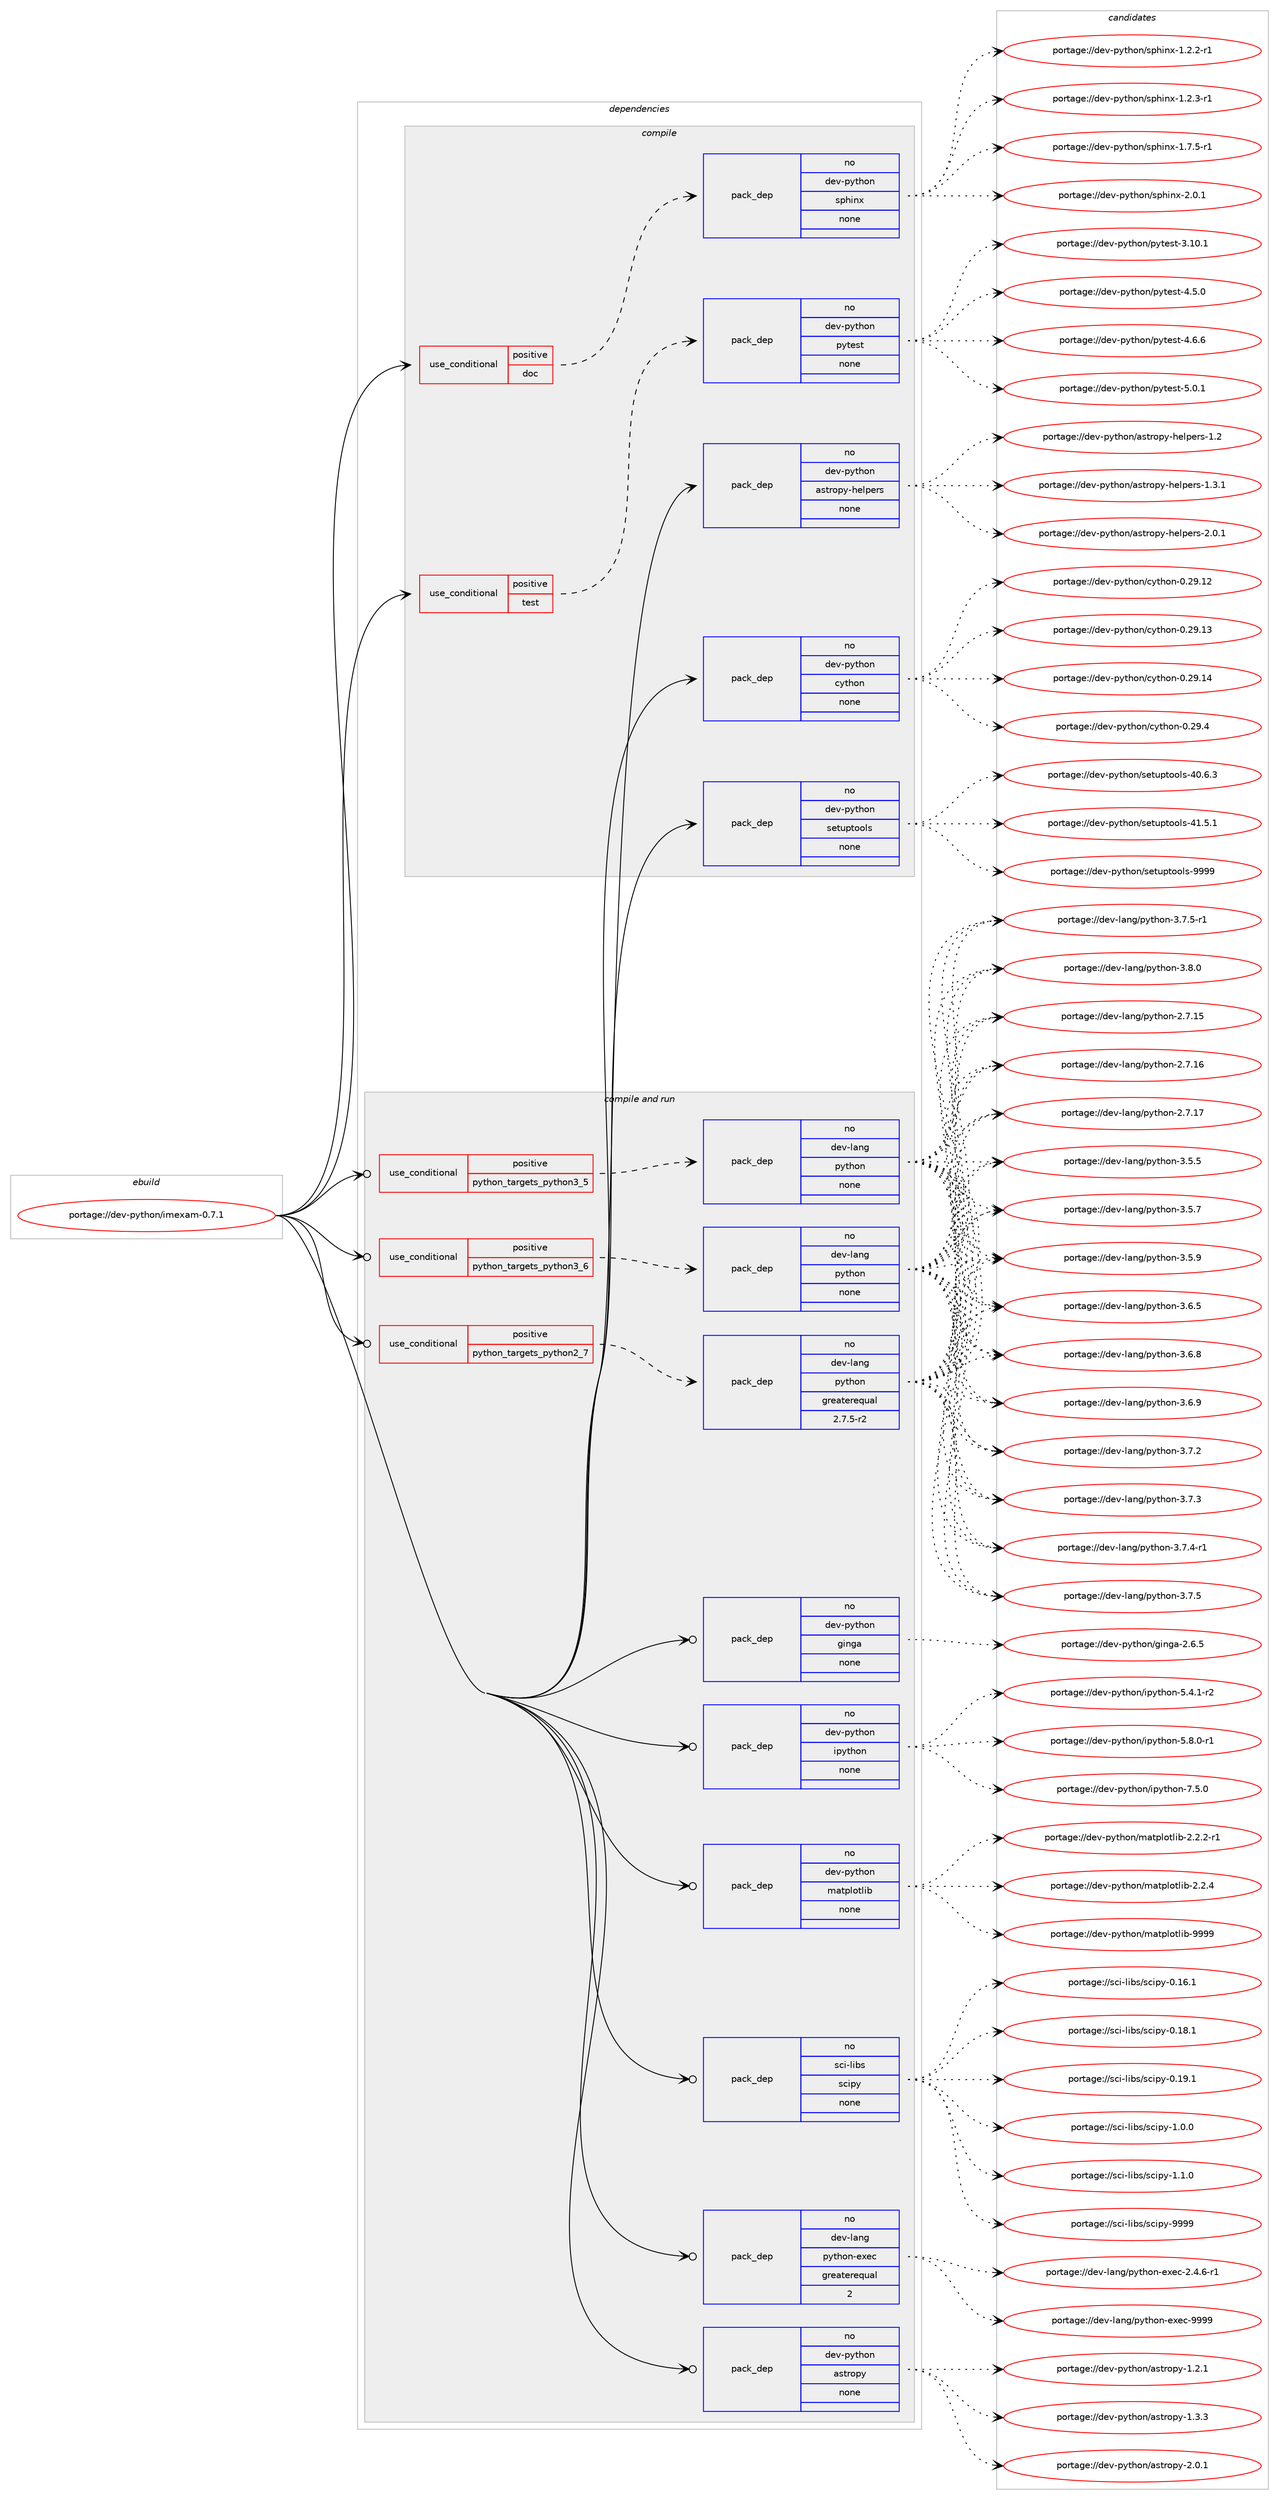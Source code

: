 digraph prolog {

# *************
# Graph options
# *************

newrank=true;
concentrate=true;
compound=true;
graph [rankdir=LR,fontname=Helvetica,fontsize=10,ranksep=1.5];#, ranksep=2.5, nodesep=0.2];
edge  [arrowhead=vee];
node  [fontname=Helvetica,fontsize=10];

# **********
# The ebuild
# **********

subgraph cluster_leftcol {
color=gray;
rank=same;
label=<<i>ebuild</i>>;
id [label="portage://dev-python/imexam-0.7.1", color=red, width=4, href="../dev-python/imexam-0.7.1.svg"];
}

# ****************
# The dependencies
# ****************

subgraph cluster_midcol {
color=gray;
label=<<i>dependencies</i>>;
subgraph cluster_compile {
fillcolor="#eeeeee";
style=filled;
label=<<i>compile</i>>;
subgraph cond30053 {
dependency144139 [label=<<TABLE BORDER="0" CELLBORDER="1" CELLSPACING="0" CELLPADDING="4"><TR><TD ROWSPAN="3" CELLPADDING="10">use_conditional</TD></TR><TR><TD>positive</TD></TR><TR><TD>doc</TD></TR></TABLE>>, shape=none, color=red];
subgraph pack110766 {
dependency144140 [label=<<TABLE BORDER="0" CELLBORDER="1" CELLSPACING="0" CELLPADDING="4" WIDTH="220"><TR><TD ROWSPAN="6" CELLPADDING="30">pack_dep</TD></TR><TR><TD WIDTH="110">no</TD></TR><TR><TD>dev-python</TD></TR><TR><TD>sphinx</TD></TR><TR><TD>none</TD></TR><TR><TD></TD></TR></TABLE>>, shape=none, color=blue];
}
dependency144139:e -> dependency144140:w [weight=20,style="dashed",arrowhead="vee"];
}
id:e -> dependency144139:w [weight=20,style="solid",arrowhead="vee"];
subgraph cond30054 {
dependency144141 [label=<<TABLE BORDER="0" CELLBORDER="1" CELLSPACING="0" CELLPADDING="4"><TR><TD ROWSPAN="3" CELLPADDING="10">use_conditional</TD></TR><TR><TD>positive</TD></TR><TR><TD>test</TD></TR></TABLE>>, shape=none, color=red];
subgraph pack110767 {
dependency144142 [label=<<TABLE BORDER="0" CELLBORDER="1" CELLSPACING="0" CELLPADDING="4" WIDTH="220"><TR><TD ROWSPAN="6" CELLPADDING="30">pack_dep</TD></TR><TR><TD WIDTH="110">no</TD></TR><TR><TD>dev-python</TD></TR><TR><TD>pytest</TD></TR><TR><TD>none</TD></TR><TR><TD></TD></TR></TABLE>>, shape=none, color=blue];
}
dependency144141:e -> dependency144142:w [weight=20,style="dashed",arrowhead="vee"];
}
id:e -> dependency144141:w [weight=20,style="solid",arrowhead="vee"];
subgraph pack110768 {
dependency144143 [label=<<TABLE BORDER="0" CELLBORDER="1" CELLSPACING="0" CELLPADDING="4" WIDTH="220"><TR><TD ROWSPAN="6" CELLPADDING="30">pack_dep</TD></TR><TR><TD WIDTH="110">no</TD></TR><TR><TD>dev-python</TD></TR><TR><TD>astropy-helpers</TD></TR><TR><TD>none</TD></TR><TR><TD></TD></TR></TABLE>>, shape=none, color=blue];
}
id:e -> dependency144143:w [weight=20,style="solid",arrowhead="vee"];
subgraph pack110769 {
dependency144144 [label=<<TABLE BORDER="0" CELLBORDER="1" CELLSPACING="0" CELLPADDING="4" WIDTH="220"><TR><TD ROWSPAN="6" CELLPADDING="30">pack_dep</TD></TR><TR><TD WIDTH="110">no</TD></TR><TR><TD>dev-python</TD></TR><TR><TD>cython</TD></TR><TR><TD>none</TD></TR><TR><TD></TD></TR></TABLE>>, shape=none, color=blue];
}
id:e -> dependency144144:w [weight=20,style="solid",arrowhead="vee"];
subgraph pack110770 {
dependency144145 [label=<<TABLE BORDER="0" CELLBORDER="1" CELLSPACING="0" CELLPADDING="4" WIDTH="220"><TR><TD ROWSPAN="6" CELLPADDING="30">pack_dep</TD></TR><TR><TD WIDTH="110">no</TD></TR><TR><TD>dev-python</TD></TR><TR><TD>setuptools</TD></TR><TR><TD>none</TD></TR><TR><TD></TD></TR></TABLE>>, shape=none, color=blue];
}
id:e -> dependency144145:w [weight=20,style="solid",arrowhead="vee"];
}
subgraph cluster_compileandrun {
fillcolor="#eeeeee";
style=filled;
label=<<i>compile and run</i>>;
subgraph cond30055 {
dependency144146 [label=<<TABLE BORDER="0" CELLBORDER="1" CELLSPACING="0" CELLPADDING="4"><TR><TD ROWSPAN="3" CELLPADDING="10">use_conditional</TD></TR><TR><TD>positive</TD></TR><TR><TD>python_targets_python2_7</TD></TR></TABLE>>, shape=none, color=red];
subgraph pack110771 {
dependency144147 [label=<<TABLE BORDER="0" CELLBORDER="1" CELLSPACING="0" CELLPADDING="4" WIDTH="220"><TR><TD ROWSPAN="6" CELLPADDING="30">pack_dep</TD></TR><TR><TD WIDTH="110">no</TD></TR><TR><TD>dev-lang</TD></TR><TR><TD>python</TD></TR><TR><TD>greaterequal</TD></TR><TR><TD>2.7.5-r2</TD></TR></TABLE>>, shape=none, color=blue];
}
dependency144146:e -> dependency144147:w [weight=20,style="dashed",arrowhead="vee"];
}
id:e -> dependency144146:w [weight=20,style="solid",arrowhead="odotvee"];
subgraph cond30056 {
dependency144148 [label=<<TABLE BORDER="0" CELLBORDER="1" CELLSPACING="0" CELLPADDING="4"><TR><TD ROWSPAN="3" CELLPADDING="10">use_conditional</TD></TR><TR><TD>positive</TD></TR><TR><TD>python_targets_python3_5</TD></TR></TABLE>>, shape=none, color=red];
subgraph pack110772 {
dependency144149 [label=<<TABLE BORDER="0" CELLBORDER="1" CELLSPACING="0" CELLPADDING="4" WIDTH="220"><TR><TD ROWSPAN="6" CELLPADDING="30">pack_dep</TD></TR><TR><TD WIDTH="110">no</TD></TR><TR><TD>dev-lang</TD></TR><TR><TD>python</TD></TR><TR><TD>none</TD></TR><TR><TD></TD></TR></TABLE>>, shape=none, color=blue];
}
dependency144148:e -> dependency144149:w [weight=20,style="dashed",arrowhead="vee"];
}
id:e -> dependency144148:w [weight=20,style="solid",arrowhead="odotvee"];
subgraph cond30057 {
dependency144150 [label=<<TABLE BORDER="0" CELLBORDER="1" CELLSPACING="0" CELLPADDING="4"><TR><TD ROWSPAN="3" CELLPADDING="10">use_conditional</TD></TR><TR><TD>positive</TD></TR><TR><TD>python_targets_python3_6</TD></TR></TABLE>>, shape=none, color=red];
subgraph pack110773 {
dependency144151 [label=<<TABLE BORDER="0" CELLBORDER="1" CELLSPACING="0" CELLPADDING="4" WIDTH="220"><TR><TD ROWSPAN="6" CELLPADDING="30">pack_dep</TD></TR><TR><TD WIDTH="110">no</TD></TR><TR><TD>dev-lang</TD></TR><TR><TD>python</TD></TR><TR><TD>none</TD></TR><TR><TD></TD></TR></TABLE>>, shape=none, color=blue];
}
dependency144150:e -> dependency144151:w [weight=20,style="dashed",arrowhead="vee"];
}
id:e -> dependency144150:w [weight=20,style="solid",arrowhead="odotvee"];
subgraph pack110774 {
dependency144152 [label=<<TABLE BORDER="0" CELLBORDER="1" CELLSPACING="0" CELLPADDING="4" WIDTH="220"><TR><TD ROWSPAN="6" CELLPADDING="30">pack_dep</TD></TR><TR><TD WIDTH="110">no</TD></TR><TR><TD>dev-lang</TD></TR><TR><TD>python-exec</TD></TR><TR><TD>greaterequal</TD></TR><TR><TD>2</TD></TR></TABLE>>, shape=none, color=blue];
}
id:e -> dependency144152:w [weight=20,style="solid",arrowhead="odotvee"];
subgraph pack110775 {
dependency144153 [label=<<TABLE BORDER="0" CELLBORDER="1" CELLSPACING="0" CELLPADDING="4" WIDTH="220"><TR><TD ROWSPAN="6" CELLPADDING="30">pack_dep</TD></TR><TR><TD WIDTH="110">no</TD></TR><TR><TD>dev-python</TD></TR><TR><TD>astropy</TD></TR><TR><TD>none</TD></TR><TR><TD></TD></TR></TABLE>>, shape=none, color=blue];
}
id:e -> dependency144153:w [weight=20,style="solid",arrowhead="odotvee"];
subgraph pack110776 {
dependency144154 [label=<<TABLE BORDER="0" CELLBORDER="1" CELLSPACING="0" CELLPADDING="4" WIDTH="220"><TR><TD ROWSPAN="6" CELLPADDING="30">pack_dep</TD></TR><TR><TD WIDTH="110">no</TD></TR><TR><TD>dev-python</TD></TR><TR><TD>ginga</TD></TR><TR><TD>none</TD></TR><TR><TD></TD></TR></TABLE>>, shape=none, color=blue];
}
id:e -> dependency144154:w [weight=20,style="solid",arrowhead="odotvee"];
subgraph pack110777 {
dependency144155 [label=<<TABLE BORDER="0" CELLBORDER="1" CELLSPACING="0" CELLPADDING="4" WIDTH="220"><TR><TD ROWSPAN="6" CELLPADDING="30">pack_dep</TD></TR><TR><TD WIDTH="110">no</TD></TR><TR><TD>dev-python</TD></TR><TR><TD>ipython</TD></TR><TR><TD>none</TD></TR><TR><TD></TD></TR></TABLE>>, shape=none, color=blue];
}
id:e -> dependency144155:w [weight=20,style="solid",arrowhead="odotvee"];
subgraph pack110778 {
dependency144156 [label=<<TABLE BORDER="0" CELLBORDER="1" CELLSPACING="0" CELLPADDING="4" WIDTH="220"><TR><TD ROWSPAN="6" CELLPADDING="30">pack_dep</TD></TR><TR><TD WIDTH="110">no</TD></TR><TR><TD>dev-python</TD></TR><TR><TD>matplotlib</TD></TR><TR><TD>none</TD></TR><TR><TD></TD></TR></TABLE>>, shape=none, color=blue];
}
id:e -> dependency144156:w [weight=20,style="solid",arrowhead="odotvee"];
subgraph pack110779 {
dependency144157 [label=<<TABLE BORDER="0" CELLBORDER="1" CELLSPACING="0" CELLPADDING="4" WIDTH="220"><TR><TD ROWSPAN="6" CELLPADDING="30">pack_dep</TD></TR><TR><TD WIDTH="110">no</TD></TR><TR><TD>sci-libs</TD></TR><TR><TD>scipy</TD></TR><TR><TD>none</TD></TR><TR><TD></TD></TR></TABLE>>, shape=none, color=blue];
}
id:e -> dependency144157:w [weight=20,style="solid",arrowhead="odotvee"];
}
subgraph cluster_run {
fillcolor="#eeeeee";
style=filled;
label=<<i>run</i>>;
}
}

# **************
# The candidates
# **************

subgraph cluster_choices {
rank=same;
color=gray;
label=<<i>candidates</i>>;

subgraph choice110766 {
color=black;
nodesep=1;
choiceportage10010111845112121116104111110471151121041051101204549465046504511449 [label="portage://dev-python/sphinx-1.2.2-r1", color=red, width=4,href="../dev-python/sphinx-1.2.2-r1.svg"];
choiceportage10010111845112121116104111110471151121041051101204549465046514511449 [label="portage://dev-python/sphinx-1.2.3-r1", color=red, width=4,href="../dev-python/sphinx-1.2.3-r1.svg"];
choiceportage10010111845112121116104111110471151121041051101204549465546534511449 [label="portage://dev-python/sphinx-1.7.5-r1", color=red, width=4,href="../dev-python/sphinx-1.7.5-r1.svg"];
choiceportage1001011184511212111610411111047115112104105110120455046484649 [label="portage://dev-python/sphinx-2.0.1", color=red, width=4,href="../dev-python/sphinx-2.0.1.svg"];
dependency144140:e -> choiceportage10010111845112121116104111110471151121041051101204549465046504511449:w [style=dotted,weight="100"];
dependency144140:e -> choiceportage10010111845112121116104111110471151121041051101204549465046514511449:w [style=dotted,weight="100"];
dependency144140:e -> choiceportage10010111845112121116104111110471151121041051101204549465546534511449:w [style=dotted,weight="100"];
dependency144140:e -> choiceportage1001011184511212111610411111047115112104105110120455046484649:w [style=dotted,weight="100"];
}
subgraph choice110767 {
color=black;
nodesep=1;
choiceportage100101118451121211161041111104711212111610111511645514649484649 [label="portage://dev-python/pytest-3.10.1", color=red, width=4,href="../dev-python/pytest-3.10.1.svg"];
choiceportage1001011184511212111610411111047112121116101115116455246534648 [label="portage://dev-python/pytest-4.5.0", color=red, width=4,href="../dev-python/pytest-4.5.0.svg"];
choiceportage1001011184511212111610411111047112121116101115116455246544654 [label="portage://dev-python/pytest-4.6.6", color=red, width=4,href="../dev-python/pytest-4.6.6.svg"];
choiceportage1001011184511212111610411111047112121116101115116455346484649 [label="portage://dev-python/pytest-5.0.1", color=red, width=4,href="../dev-python/pytest-5.0.1.svg"];
dependency144142:e -> choiceportage100101118451121211161041111104711212111610111511645514649484649:w [style=dotted,weight="100"];
dependency144142:e -> choiceportage1001011184511212111610411111047112121116101115116455246534648:w [style=dotted,weight="100"];
dependency144142:e -> choiceportage1001011184511212111610411111047112121116101115116455246544654:w [style=dotted,weight="100"];
dependency144142:e -> choiceportage1001011184511212111610411111047112121116101115116455346484649:w [style=dotted,weight="100"];
}
subgraph choice110768 {
color=black;
nodesep=1;
choiceportage1001011184511212111610411111047971151161141111121214510410110811210111411545494650 [label="portage://dev-python/astropy-helpers-1.2", color=red, width=4,href="../dev-python/astropy-helpers-1.2.svg"];
choiceportage10010111845112121116104111110479711511611411111212145104101108112101114115454946514649 [label="portage://dev-python/astropy-helpers-1.3.1", color=red, width=4,href="../dev-python/astropy-helpers-1.3.1.svg"];
choiceportage10010111845112121116104111110479711511611411111212145104101108112101114115455046484649 [label="portage://dev-python/astropy-helpers-2.0.1", color=red, width=4,href="../dev-python/astropy-helpers-2.0.1.svg"];
dependency144143:e -> choiceportage1001011184511212111610411111047971151161141111121214510410110811210111411545494650:w [style=dotted,weight="100"];
dependency144143:e -> choiceportage10010111845112121116104111110479711511611411111212145104101108112101114115454946514649:w [style=dotted,weight="100"];
dependency144143:e -> choiceportage10010111845112121116104111110479711511611411111212145104101108112101114115455046484649:w [style=dotted,weight="100"];
}
subgraph choice110769 {
color=black;
nodesep=1;
choiceportage1001011184511212111610411111047991211161041111104548465057464950 [label="portage://dev-python/cython-0.29.12", color=red, width=4,href="../dev-python/cython-0.29.12.svg"];
choiceportage1001011184511212111610411111047991211161041111104548465057464951 [label="portage://dev-python/cython-0.29.13", color=red, width=4,href="../dev-python/cython-0.29.13.svg"];
choiceportage1001011184511212111610411111047991211161041111104548465057464952 [label="portage://dev-python/cython-0.29.14", color=red, width=4,href="../dev-python/cython-0.29.14.svg"];
choiceportage10010111845112121116104111110479912111610411111045484650574652 [label="portage://dev-python/cython-0.29.4", color=red, width=4,href="../dev-python/cython-0.29.4.svg"];
dependency144144:e -> choiceportage1001011184511212111610411111047991211161041111104548465057464950:w [style=dotted,weight="100"];
dependency144144:e -> choiceportage1001011184511212111610411111047991211161041111104548465057464951:w [style=dotted,weight="100"];
dependency144144:e -> choiceportage1001011184511212111610411111047991211161041111104548465057464952:w [style=dotted,weight="100"];
dependency144144:e -> choiceportage10010111845112121116104111110479912111610411111045484650574652:w [style=dotted,weight="100"];
}
subgraph choice110770 {
color=black;
nodesep=1;
choiceportage100101118451121211161041111104711510111611711211611111110811545524846544651 [label="portage://dev-python/setuptools-40.6.3", color=red, width=4,href="../dev-python/setuptools-40.6.3.svg"];
choiceportage100101118451121211161041111104711510111611711211611111110811545524946534649 [label="portage://dev-python/setuptools-41.5.1", color=red, width=4,href="../dev-python/setuptools-41.5.1.svg"];
choiceportage10010111845112121116104111110471151011161171121161111111081154557575757 [label="portage://dev-python/setuptools-9999", color=red, width=4,href="../dev-python/setuptools-9999.svg"];
dependency144145:e -> choiceportage100101118451121211161041111104711510111611711211611111110811545524846544651:w [style=dotted,weight="100"];
dependency144145:e -> choiceportage100101118451121211161041111104711510111611711211611111110811545524946534649:w [style=dotted,weight="100"];
dependency144145:e -> choiceportage10010111845112121116104111110471151011161171121161111111081154557575757:w [style=dotted,weight="100"];
}
subgraph choice110771 {
color=black;
nodesep=1;
choiceportage10010111845108971101034711212111610411111045504655464953 [label="portage://dev-lang/python-2.7.15", color=red, width=4,href="../dev-lang/python-2.7.15.svg"];
choiceportage10010111845108971101034711212111610411111045504655464954 [label="portage://dev-lang/python-2.7.16", color=red, width=4,href="../dev-lang/python-2.7.16.svg"];
choiceportage10010111845108971101034711212111610411111045504655464955 [label="portage://dev-lang/python-2.7.17", color=red, width=4,href="../dev-lang/python-2.7.17.svg"];
choiceportage100101118451089711010347112121116104111110455146534653 [label="portage://dev-lang/python-3.5.5", color=red, width=4,href="../dev-lang/python-3.5.5.svg"];
choiceportage100101118451089711010347112121116104111110455146534655 [label="portage://dev-lang/python-3.5.7", color=red, width=4,href="../dev-lang/python-3.5.7.svg"];
choiceportage100101118451089711010347112121116104111110455146534657 [label="portage://dev-lang/python-3.5.9", color=red, width=4,href="../dev-lang/python-3.5.9.svg"];
choiceportage100101118451089711010347112121116104111110455146544653 [label="portage://dev-lang/python-3.6.5", color=red, width=4,href="../dev-lang/python-3.6.5.svg"];
choiceportage100101118451089711010347112121116104111110455146544656 [label="portage://dev-lang/python-3.6.8", color=red, width=4,href="../dev-lang/python-3.6.8.svg"];
choiceportage100101118451089711010347112121116104111110455146544657 [label="portage://dev-lang/python-3.6.9", color=red, width=4,href="../dev-lang/python-3.6.9.svg"];
choiceportage100101118451089711010347112121116104111110455146554650 [label="portage://dev-lang/python-3.7.2", color=red, width=4,href="../dev-lang/python-3.7.2.svg"];
choiceportage100101118451089711010347112121116104111110455146554651 [label="portage://dev-lang/python-3.7.3", color=red, width=4,href="../dev-lang/python-3.7.3.svg"];
choiceportage1001011184510897110103471121211161041111104551465546524511449 [label="portage://dev-lang/python-3.7.4-r1", color=red, width=4,href="../dev-lang/python-3.7.4-r1.svg"];
choiceportage100101118451089711010347112121116104111110455146554653 [label="portage://dev-lang/python-3.7.5", color=red, width=4,href="../dev-lang/python-3.7.5.svg"];
choiceportage1001011184510897110103471121211161041111104551465546534511449 [label="portage://dev-lang/python-3.7.5-r1", color=red, width=4,href="../dev-lang/python-3.7.5-r1.svg"];
choiceportage100101118451089711010347112121116104111110455146564648 [label="portage://dev-lang/python-3.8.0", color=red, width=4,href="../dev-lang/python-3.8.0.svg"];
dependency144147:e -> choiceportage10010111845108971101034711212111610411111045504655464953:w [style=dotted,weight="100"];
dependency144147:e -> choiceportage10010111845108971101034711212111610411111045504655464954:w [style=dotted,weight="100"];
dependency144147:e -> choiceportage10010111845108971101034711212111610411111045504655464955:w [style=dotted,weight="100"];
dependency144147:e -> choiceportage100101118451089711010347112121116104111110455146534653:w [style=dotted,weight="100"];
dependency144147:e -> choiceportage100101118451089711010347112121116104111110455146534655:w [style=dotted,weight="100"];
dependency144147:e -> choiceportage100101118451089711010347112121116104111110455146534657:w [style=dotted,weight="100"];
dependency144147:e -> choiceportage100101118451089711010347112121116104111110455146544653:w [style=dotted,weight="100"];
dependency144147:e -> choiceportage100101118451089711010347112121116104111110455146544656:w [style=dotted,weight="100"];
dependency144147:e -> choiceportage100101118451089711010347112121116104111110455146544657:w [style=dotted,weight="100"];
dependency144147:e -> choiceportage100101118451089711010347112121116104111110455146554650:w [style=dotted,weight="100"];
dependency144147:e -> choiceportage100101118451089711010347112121116104111110455146554651:w [style=dotted,weight="100"];
dependency144147:e -> choiceportage1001011184510897110103471121211161041111104551465546524511449:w [style=dotted,weight="100"];
dependency144147:e -> choiceportage100101118451089711010347112121116104111110455146554653:w [style=dotted,weight="100"];
dependency144147:e -> choiceportage1001011184510897110103471121211161041111104551465546534511449:w [style=dotted,weight="100"];
dependency144147:e -> choiceportage100101118451089711010347112121116104111110455146564648:w [style=dotted,weight="100"];
}
subgraph choice110772 {
color=black;
nodesep=1;
choiceportage10010111845108971101034711212111610411111045504655464953 [label="portage://dev-lang/python-2.7.15", color=red, width=4,href="../dev-lang/python-2.7.15.svg"];
choiceportage10010111845108971101034711212111610411111045504655464954 [label="portage://dev-lang/python-2.7.16", color=red, width=4,href="../dev-lang/python-2.7.16.svg"];
choiceportage10010111845108971101034711212111610411111045504655464955 [label="portage://dev-lang/python-2.7.17", color=red, width=4,href="../dev-lang/python-2.7.17.svg"];
choiceportage100101118451089711010347112121116104111110455146534653 [label="portage://dev-lang/python-3.5.5", color=red, width=4,href="../dev-lang/python-3.5.5.svg"];
choiceportage100101118451089711010347112121116104111110455146534655 [label="portage://dev-lang/python-3.5.7", color=red, width=4,href="../dev-lang/python-3.5.7.svg"];
choiceportage100101118451089711010347112121116104111110455146534657 [label="portage://dev-lang/python-3.5.9", color=red, width=4,href="../dev-lang/python-3.5.9.svg"];
choiceportage100101118451089711010347112121116104111110455146544653 [label="portage://dev-lang/python-3.6.5", color=red, width=4,href="../dev-lang/python-3.6.5.svg"];
choiceportage100101118451089711010347112121116104111110455146544656 [label="portage://dev-lang/python-3.6.8", color=red, width=4,href="../dev-lang/python-3.6.8.svg"];
choiceportage100101118451089711010347112121116104111110455146544657 [label="portage://dev-lang/python-3.6.9", color=red, width=4,href="../dev-lang/python-3.6.9.svg"];
choiceportage100101118451089711010347112121116104111110455146554650 [label="portage://dev-lang/python-3.7.2", color=red, width=4,href="../dev-lang/python-3.7.2.svg"];
choiceportage100101118451089711010347112121116104111110455146554651 [label="portage://dev-lang/python-3.7.3", color=red, width=4,href="../dev-lang/python-3.7.3.svg"];
choiceportage1001011184510897110103471121211161041111104551465546524511449 [label="portage://dev-lang/python-3.7.4-r1", color=red, width=4,href="../dev-lang/python-3.7.4-r1.svg"];
choiceportage100101118451089711010347112121116104111110455146554653 [label="portage://dev-lang/python-3.7.5", color=red, width=4,href="../dev-lang/python-3.7.5.svg"];
choiceportage1001011184510897110103471121211161041111104551465546534511449 [label="portage://dev-lang/python-3.7.5-r1", color=red, width=4,href="../dev-lang/python-3.7.5-r1.svg"];
choiceportage100101118451089711010347112121116104111110455146564648 [label="portage://dev-lang/python-3.8.0", color=red, width=4,href="../dev-lang/python-3.8.0.svg"];
dependency144149:e -> choiceportage10010111845108971101034711212111610411111045504655464953:w [style=dotted,weight="100"];
dependency144149:e -> choiceportage10010111845108971101034711212111610411111045504655464954:w [style=dotted,weight="100"];
dependency144149:e -> choiceportage10010111845108971101034711212111610411111045504655464955:w [style=dotted,weight="100"];
dependency144149:e -> choiceportage100101118451089711010347112121116104111110455146534653:w [style=dotted,weight="100"];
dependency144149:e -> choiceportage100101118451089711010347112121116104111110455146534655:w [style=dotted,weight="100"];
dependency144149:e -> choiceportage100101118451089711010347112121116104111110455146534657:w [style=dotted,weight="100"];
dependency144149:e -> choiceportage100101118451089711010347112121116104111110455146544653:w [style=dotted,weight="100"];
dependency144149:e -> choiceportage100101118451089711010347112121116104111110455146544656:w [style=dotted,weight="100"];
dependency144149:e -> choiceportage100101118451089711010347112121116104111110455146544657:w [style=dotted,weight="100"];
dependency144149:e -> choiceportage100101118451089711010347112121116104111110455146554650:w [style=dotted,weight="100"];
dependency144149:e -> choiceportage100101118451089711010347112121116104111110455146554651:w [style=dotted,weight="100"];
dependency144149:e -> choiceportage1001011184510897110103471121211161041111104551465546524511449:w [style=dotted,weight="100"];
dependency144149:e -> choiceportage100101118451089711010347112121116104111110455146554653:w [style=dotted,weight="100"];
dependency144149:e -> choiceportage1001011184510897110103471121211161041111104551465546534511449:w [style=dotted,weight="100"];
dependency144149:e -> choiceportage100101118451089711010347112121116104111110455146564648:w [style=dotted,weight="100"];
}
subgraph choice110773 {
color=black;
nodesep=1;
choiceportage10010111845108971101034711212111610411111045504655464953 [label="portage://dev-lang/python-2.7.15", color=red, width=4,href="../dev-lang/python-2.7.15.svg"];
choiceportage10010111845108971101034711212111610411111045504655464954 [label="portage://dev-lang/python-2.7.16", color=red, width=4,href="../dev-lang/python-2.7.16.svg"];
choiceportage10010111845108971101034711212111610411111045504655464955 [label="portage://dev-lang/python-2.7.17", color=red, width=4,href="../dev-lang/python-2.7.17.svg"];
choiceportage100101118451089711010347112121116104111110455146534653 [label="portage://dev-lang/python-3.5.5", color=red, width=4,href="../dev-lang/python-3.5.5.svg"];
choiceportage100101118451089711010347112121116104111110455146534655 [label="portage://dev-lang/python-3.5.7", color=red, width=4,href="../dev-lang/python-3.5.7.svg"];
choiceportage100101118451089711010347112121116104111110455146534657 [label="portage://dev-lang/python-3.5.9", color=red, width=4,href="../dev-lang/python-3.5.9.svg"];
choiceportage100101118451089711010347112121116104111110455146544653 [label="portage://dev-lang/python-3.6.5", color=red, width=4,href="../dev-lang/python-3.6.5.svg"];
choiceportage100101118451089711010347112121116104111110455146544656 [label="portage://dev-lang/python-3.6.8", color=red, width=4,href="../dev-lang/python-3.6.8.svg"];
choiceportage100101118451089711010347112121116104111110455146544657 [label="portage://dev-lang/python-3.6.9", color=red, width=4,href="../dev-lang/python-3.6.9.svg"];
choiceportage100101118451089711010347112121116104111110455146554650 [label="portage://dev-lang/python-3.7.2", color=red, width=4,href="../dev-lang/python-3.7.2.svg"];
choiceportage100101118451089711010347112121116104111110455146554651 [label="portage://dev-lang/python-3.7.3", color=red, width=4,href="../dev-lang/python-3.7.3.svg"];
choiceportage1001011184510897110103471121211161041111104551465546524511449 [label="portage://dev-lang/python-3.7.4-r1", color=red, width=4,href="../dev-lang/python-3.7.4-r1.svg"];
choiceportage100101118451089711010347112121116104111110455146554653 [label="portage://dev-lang/python-3.7.5", color=red, width=4,href="../dev-lang/python-3.7.5.svg"];
choiceportage1001011184510897110103471121211161041111104551465546534511449 [label="portage://dev-lang/python-3.7.5-r1", color=red, width=4,href="../dev-lang/python-3.7.5-r1.svg"];
choiceportage100101118451089711010347112121116104111110455146564648 [label="portage://dev-lang/python-3.8.0", color=red, width=4,href="../dev-lang/python-3.8.0.svg"];
dependency144151:e -> choiceportage10010111845108971101034711212111610411111045504655464953:w [style=dotted,weight="100"];
dependency144151:e -> choiceportage10010111845108971101034711212111610411111045504655464954:w [style=dotted,weight="100"];
dependency144151:e -> choiceportage10010111845108971101034711212111610411111045504655464955:w [style=dotted,weight="100"];
dependency144151:e -> choiceportage100101118451089711010347112121116104111110455146534653:w [style=dotted,weight="100"];
dependency144151:e -> choiceportage100101118451089711010347112121116104111110455146534655:w [style=dotted,weight="100"];
dependency144151:e -> choiceportage100101118451089711010347112121116104111110455146534657:w [style=dotted,weight="100"];
dependency144151:e -> choiceportage100101118451089711010347112121116104111110455146544653:w [style=dotted,weight="100"];
dependency144151:e -> choiceportage100101118451089711010347112121116104111110455146544656:w [style=dotted,weight="100"];
dependency144151:e -> choiceportage100101118451089711010347112121116104111110455146544657:w [style=dotted,weight="100"];
dependency144151:e -> choiceportage100101118451089711010347112121116104111110455146554650:w [style=dotted,weight="100"];
dependency144151:e -> choiceportage100101118451089711010347112121116104111110455146554651:w [style=dotted,weight="100"];
dependency144151:e -> choiceportage1001011184510897110103471121211161041111104551465546524511449:w [style=dotted,weight="100"];
dependency144151:e -> choiceportage100101118451089711010347112121116104111110455146554653:w [style=dotted,weight="100"];
dependency144151:e -> choiceportage1001011184510897110103471121211161041111104551465546534511449:w [style=dotted,weight="100"];
dependency144151:e -> choiceportage100101118451089711010347112121116104111110455146564648:w [style=dotted,weight="100"];
}
subgraph choice110774 {
color=black;
nodesep=1;
choiceportage10010111845108971101034711212111610411111045101120101994550465246544511449 [label="portage://dev-lang/python-exec-2.4.6-r1", color=red, width=4,href="../dev-lang/python-exec-2.4.6-r1.svg"];
choiceportage10010111845108971101034711212111610411111045101120101994557575757 [label="portage://dev-lang/python-exec-9999", color=red, width=4,href="../dev-lang/python-exec-9999.svg"];
dependency144152:e -> choiceportage10010111845108971101034711212111610411111045101120101994550465246544511449:w [style=dotted,weight="100"];
dependency144152:e -> choiceportage10010111845108971101034711212111610411111045101120101994557575757:w [style=dotted,weight="100"];
}
subgraph choice110775 {
color=black;
nodesep=1;
choiceportage100101118451121211161041111104797115116114111112121454946504649 [label="portage://dev-python/astropy-1.2.1", color=red, width=4,href="../dev-python/astropy-1.2.1.svg"];
choiceportage100101118451121211161041111104797115116114111112121454946514651 [label="portage://dev-python/astropy-1.3.3", color=red, width=4,href="../dev-python/astropy-1.3.3.svg"];
choiceportage100101118451121211161041111104797115116114111112121455046484649 [label="portage://dev-python/astropy-2.0.1", color=red, width=4,href="../dev-python/astropy-2.0.1.svg"];
dependency144153:e -> choiceportage100101118451121211161041111104797115116114111112121454946504649:w [style=dotted,weight="100"];
dependency144153:e -> choiceportage100101118451121211161041111104797115116114111112121454946514651:w [style=dotted,weight="100"];
dependency144153:e -> choiceportage100101118451121211161041111104797115116114111112121455046484649:w [style=dotted,weight="100"];
}
subgraph choice110776 {
color=black;
nodesep=1;
choiceportage100101118451121211161041111104710310511010397455046544653 [label="portage://dev-python/ginga-2.6.5", color=red, width=4,href="../dev-python/ginga-2.6.5.svg"];
dependency144154:e -> choiceportage100101118451121211161041111104710310511010397455046544653:w [style=dotted,weight="100"];
}
subgraph choice110777 {
color=black;
nodesep=1;
choiceportage10010111845112121116104111110471051121211161041111104553465246494511450 [label="portage://dev-python/ipython-5.4.1-r2", color=red, width=4,href="../dev-python/ipython-5.4.1-r2.svg"];
choiceportage10010111845112121116104111110471051121211161041111104553465646484511449 [label="portage://dev-python/ipython-5.8.0-r1", color=red, width=4,href="../dev-python/ipython-5.8.0-r1.svg"];
choiceportage1001011184511212111610411111047105112121116104111110455546534648 [label="portage://dev-python/ipython-7.5.0", color=red, width=4,href="../dev-python/ipython-7.5.0.svg"];
dependency144155:e -> choiceportage10010111845112121116104111110471051121211161041111104553465246494511450:w [style=dotted,weight="100"];
dependency144155:e -> choiceportage10010111845112121116104111110471051121211161041111104553465646484511449:w [style=dotted,weight="100"];
dependency144155:e -> choiceportage1001011184511212111610411111047105112121116104111110455546534648:w [style=dotted,weight="100"];
}
subgraph choice110778 {
color=black;
nodesep=1;
choiceportage100101118451121211161041111104710997116112108111116108105984550465046504511449 [label="portage://dev-python/matplotlib-2.2.2-r1", color=red, width=4,href="../dev-python/matplotlib-2.2.2-r1.svg"];
choiceportage10010111845112121116104111110471099711611210811111610810598455046504652 [label="portage://dev-python/matplotlib-2.2.4", color=red, width=4,href="../dev-python/matplotlib-2.2.4.svg"];
choiceportage100101118451121211161041111104710997116112108111116108105984557575757 [label="portage://dev-python/matplotlib-9999", color=red, width=4,href="../dev-python/matplotlib-9999.svg"];
dependency144156:e -> choiceportage100101118451121211161041111104710997116112108111116108105984550465046504511449:w [style=dotted,weight="100"];
dependency144156:e -> choiceportage10010111845112121116104111110471099711611210811111610810598455046504652:w [style=dotted,weight="100"];
dependency144156:e -> choiceportage100101118451121211161041111104710997116112108111116108105984557575757:w [style=dotted,weight="100"];
}
subgraph choice110779 {
color=black;
nodesep=1;
choiceportage115991054510810598115471159910511212145484649544649 [label="portage://sci-libs/scipy-0.16.1", color=red, width=4,href="../sci-libs/scipy-0.16.1.svg"];
choiceportage115991054510810598115471159910511212145484649564649 [label="portage://sci-libs/scipy-0.18.1", color=red, width=4,href="../sci-libs/scipy-0.18.1.svg"];
choiceportage115991054510810598115471159910511212145484649574649 [label="portage://sci-libs/scipy-0.19.1", color=red, width=4,href="../sci-libs/scipy-0.19.1.svg"];
choiceportage1159910545108105981154711599105112121454946484648 [label="portage://sci-libs/scipy-1.0.0", color=red, width=4,href="../sci-libs/scipy-1.0.0.svg"];
choiceportage1159910545108105981154711599105112121454946494648 [label="portage://sci-libs/scipy-1.1.0", color=red, width=4,href="../sci-libs/scipy-1.1.0.svg"];
choiceportage11599105451081059811547115991051121214557575757 [label="portage://sci-libs/scipy-9999", color=red, width=4,href="../sci-libs/scipy-9999.svg"];
dependency144157:e -> choiceportage115991054510810598115471159910511212145484649544649:w [style=dotted,weight="100"];
dependency144157:e -> choiceportage115991054510810598115471159910511212145484649564649:w [style=dotted,weight="100"];
dependency144157:e -> choiceportage115991054510810598115471159910511212145484649574649:w [style=dotted,weight="100"];
dependency144157:e -> choiceportage1159910545108105981154711599105112121454946484648:w [style=dotted,weight="100"];
dependency144157:e -> choiceportage1159910545108105981154711599105112121454946494648:w [style=dotted,weight="100"];
dependency144157:e -> choiceportage11599105451081059811547115991051121214557575757:w [style=dotted,weight="100"];
}
}

}

